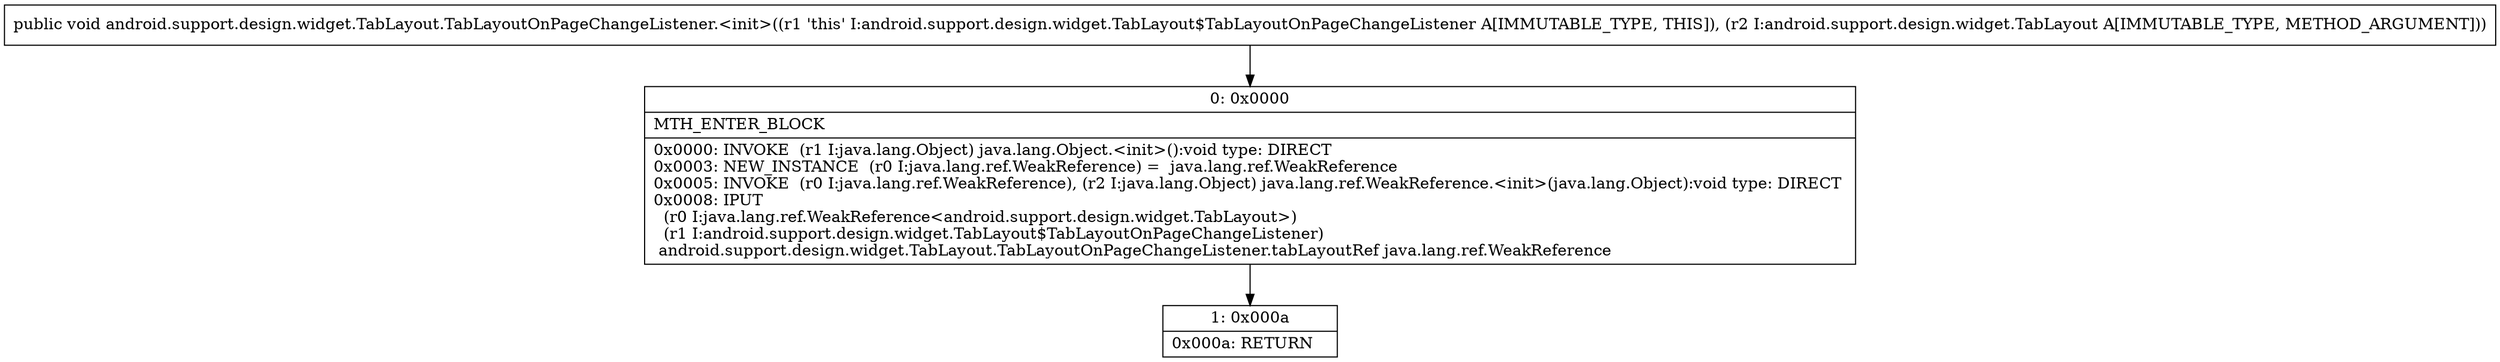 digraph "CFG forandroid.support.design.widget.TabLayout.TabLayoutOnPageChangeListener.\<init\>(Landroid\/support\/design\/widget\/TabLayout;)V" {
Node_0 [shape=record,label="{0\:\ 0x0000|MTH_ENTER_BLOCK\l|0x0000: INVOKE  (r1 I:java.lang.Object) java.lang.Object.\<init\>():void type: DIRECT \l0x0003: NEW_INSTANCE  (r0 I:java.lang.ref.WeakReference) =  java.lang.ref.WeakReference \l0x0005: INVOKE  (r0 I:java.lang.ref.WeakReference), (r2 I:java.lang.Object) java.lang.ref.WeakReference.\<init\>(java.lang.Object):void type: DIRECT \l0x0008: IPUT  \l  (r0 I:java.lang.ref.WeakReference\<android.support.design.widget.TabLayout\>)\l  (r1 I:android.support.design.widget.TabLayout$TabLayoutOnPageChangeListener)\l android.support.design.widget.TabLayout.TabLayoutOnPageChangeListener.tabLayoutRef java.lang.ref.WeakReference \l}"];
Node_1 [shape=record,label="{1\:\ 0x000a|0x000a: RETURN   \l}"];
MethodNode[shape=record,label="{public void android.support.design.widget.TabLayout.TabLayoutOnPageChangeListener.\<init\>((r1 'this' I:android.support.design.widget.TabLayout$TabLayoutOnPageChangeListener A[IMMUTABLE_TYPE, THIS]), (r2 I:android.support.design.widget.TabLayout A[IMMUTABLE_TYPE, METHOD_ARGUMENT])) }"];
MethodNode -> Node_0;
Node_0 -> Node_1;
}

